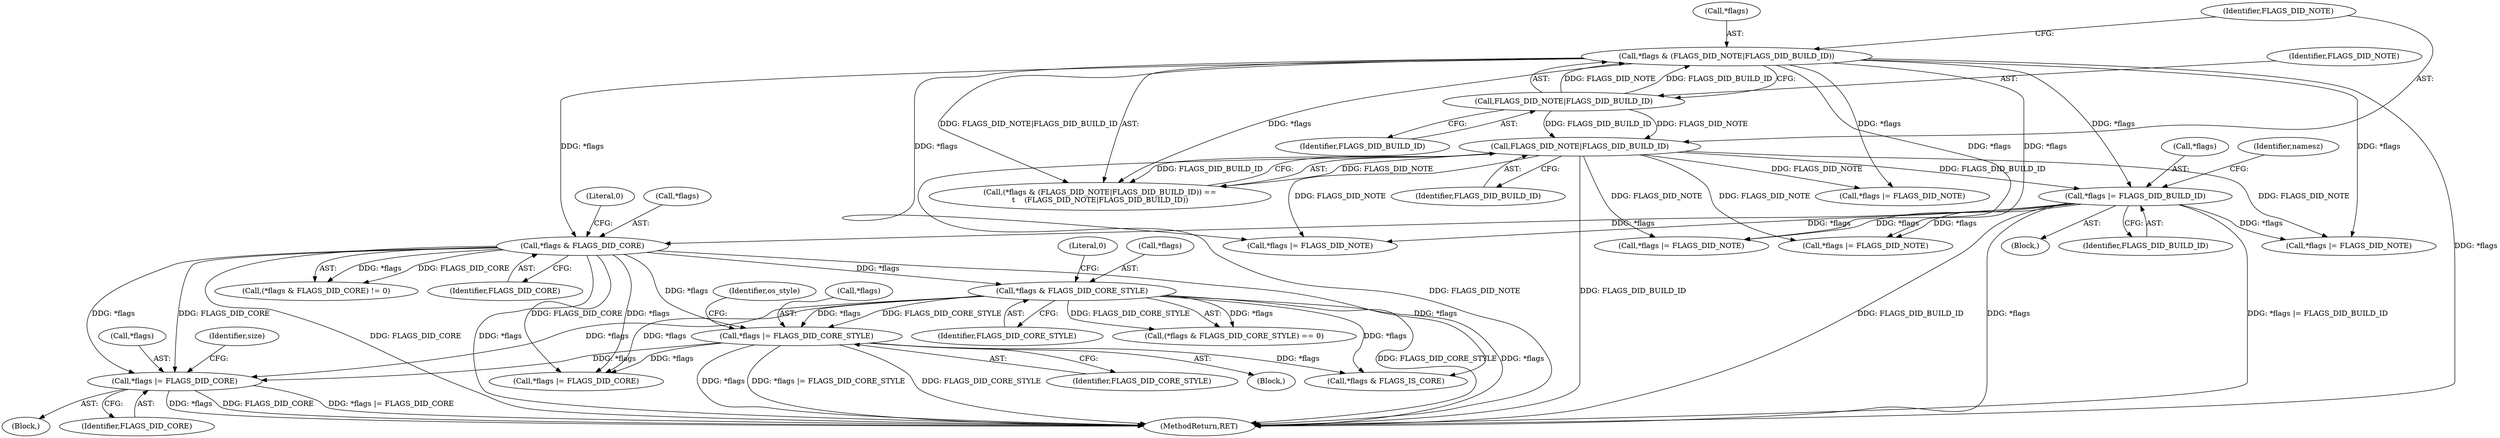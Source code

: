 digraph "0_file_b4c01141e5367f247b84dcaf6aefbb4e741842b8@pointer" {
"1001026" [label="(Call,*flags |= FLAGS_DID_CORE)"];
"1000940" [label="(Call,*flags & FLAGS_DID_CORE)"];
"1000252" [label="(Call,*flags & (FLAGS_DID_NOTE|FLAGS_DID_BUILD_ID))"];
"1000255" [label="(Call,FLAGS_DID_NOTE|FLAGS_DID_BUILD_ID)"];
"1000518" [label="(Call,*flags |= FLAGS_DID_BUILD_ID)"];
"1000258" [label="(Call,FLAGS_DID_NOTE|FLAGS_DID_BUILD_ID)"];
"1000972" [label="(Call,*flags |= FLAGS_DID_CORE_STYLE)"];
"1000954" [label="(Call,*flags & FLAGS_DID_CORE_STYLE)"];
"1000525" [label="(Identifier,namesz)"];
"1000984" [label="(Block,)"];
"1001039" [label="(Call,*flags & FLAGS_IS_CORE)"];
"1000954" [label="(Call,*flags & FLAGS_DID_CORE_STYLE)"];
"1000437" [label="(Call,*flags |= FLAGS_DID_NOTE)"];
"1000251" [label="(Call,(*flags & (FLAGS_DID_NOTE|FLAGS_DID_BUILD_ID)) ==\n\t    (FLAGS_DID_NOTE|FLAGS_DID_BUILD_ID))"];
"1000958" [label="(Literal,0)"];
"1000959" [label="(Block,)"];
"1000857" [label="(Call,*flags |= FLAGS_DID_NOTE)"];
"1000521" [label="(Identifier,FLAGS_DID_BUILD_ID)"];
"1000973" [label="(Call,*flags)"];
"1000518" [label="(Call,*flags |= FLAGS_DID_BUILD_ID)"];
"1000939" [label="(Call,(*flags & FLAGS_DID_CORE) != 0)"];
"1001237" [label="(MethodReturn,RET)"];
"1000253" [label="(Call,*flags)"];
"1000260" [label="(Identifier,FLAGS_DID_BUILD_ID)"];
"1001029" [label="(Identifier,FLAGS_DID_CORE)"];
"1000975" [label="(Identifier,FLAGS_DID_CORE_STYLE)"];
"1000256" [label="(Identifier,FLAGS_DID_NOTE)"];
"1000258" [label="(Call,FLAGS_DID_NOTE|FLAGS_DID_BUILD_ID)"];
"1001026" [label="(Call,*flags |= FLAGS_DID_CORE)"];
"1000943" [label="(Identifier,FLAGS_DID_CORE)"];
"1000972" [label="(Call,*flags |= FLAGS_DID_CORE_STYLE)"];
"1000781" [label="(Call,*flags |= FLAGS_DID_NOTE)"];
"1000649" [label="(Call,*flags |= FLAGS_DID_NOTE)"];
"1001027" [label="(Call,*flags)"];
"1000519" [label="(Call,*flags)"];
"1000940" [label="(Call,*flags & FLAGS_DID_CORE)"];
"1001031" [label="(Identifier,size)"];
"1000953" [label="(Call,(*flags & FLAGS_DID_CORE_STYLE) == 0)"];
"1000955" [label="(Call,*flags)"];
"1000257" [label="(Identifier,FLAGS_DID_BUILD_ID)"];
"1000977" [label="(Identifier,os_style)"];
"1000941" [label="(Call,*flags)"];
"1000742" [label="(Call,*flags |= FLAGS_DID_NOTE)"];
"1000470" [label="(Block,)"];
"1000957" [label="(Identifier,FLAGS_DID_CORE_STYLE)"];
"1000259" [label="(Identifier,FLAGS_DID_NOTE)"];
"1000944" [label="(Literal,0)"];
"1000252" [label="(Call,*flags & (FLAGS_DID_NOTE|FLAGS_DID_BUILD_ID))"];
"1001227" [label="(Call,*flags |= FLAGS_DID_CORE)"];
"1000255" [label="(Call,FLAGS_DID_NOTE|FLAGS_DID_BUILD_ID)"];
"1001026" -> "1000984"  [label="AST: "];
"1001026" -> "1001029"  [label="CFG: "];
"1001027" -> "1001026"  [label="AST: "];
"1001029" -> "1001026"  [label="AST: "];
"1001031" -> "1001026"  [label="CFG: "];
"1001026" -> "1001237"  [label="DDG: *flags |= FLAGS_DID_CORE"];
"1001026" -> "1001237"  [label="DDG: *flags"];
"1001026" -> "1001237"  [label="DDG: FLAGS_DID_CORE"];
"1000940" -> "1001026"  [label="DDG: *flags"];
"1000940" -> "1001026"  [label="DDG: FLAGS_DID_CORE"];
"1000972" -> "1001026"  [label="DDG: *flags"];
"1000954" -> "1001026"  [label="DDG: *flags"];
"1000940" -> "1000939"  [label="AST: "];
"1000940" -> "1000943"  [label="CFG: "];
"1000941" -> "1000940"  [label="AST: "];
"1000943" -> "1000940"  [label="AST: "];
"1000944" -> "1000940"  [label="CFG: "];
"1000940" -> "1001237"  [label="DDG: *flags"];
"1000940" -> "1001237"  [label="DDG: FLAGS_DID_CORE"];
"1000940" -> "1000939"  [label="DDG: *flags"];
"1000940" -> "1000939"  [label="DDG: FLAGS_DID_CORE"];
"1000252" -> "1000940"  [label="DDG: *flags"];
"1000518" -> "1000940"  [label="DDG: *flags"];
"1000940" -> "1000954"  [label="DDG: *flags"];
"1000940" -> "1000972"  [label="DDG: *flags"];
"1000940" -> "1001039"  [label="DDG: *flags"];
"1000940" -> "1001227"  [label="DDG: *flags"];
"1000940" -> "1001227"  [label="DDG: FLAGS_DID_CORE"];
"1000252" -> "1000251"  [label="AST: "];
"1000252" -> "1000255"  [label="CFG: "];
"1000253" -> "1000252"  [label="AST: "];
"1000255" -> "1000252"  [label="AST: "];
"1000259" -> "1000252"  [label="CFG: "];
"1000252" -> "1001237"  [label="DDG: *flags"];
"1000252" -> "1000251"  [label="DDG: *flags"];
"1000252" -> "1000251"  [label="DDG: FLAGS_DID_NOTE|FLAGS_DID_BUILD_ID"];
"1000255" -> "1000252"  [label="DDG: FLAGS_DID_NOTE"];
"1000255" -> "1000252"  [label="DDG: FLAGS_DID_BUILD_ID"];
"1000252" -> "1000437"  [label="DDG: *flags"];
"1000252" -> "1000518"  [label="DDG: *flags"];
"1000252" -> "1000649"  [label="DDG: *flags"];
"1000252" -> "1000742"  [label="DDG: *flags"];
"1000252" -> "1000781"  [label="DDG: *flags"];
"1000252" -> "1000857"  [label="DDG: *flags"];
"1000255" -> "1000257"  [label="CFG: "];
"1000256" -> "1000255"  [label="AST: "];
"1000257" -> "1000255"  [label="AST: "];
"1000255" -> "1000258"  [label="DDG: FLAGS_DID_NOTE"];
"1000255" -> "1000258"  [label="DDG: FLAGS_DID_BUILD_ID"];
"1000518" -> "1000470"  [label="AST: "];
"1000518" -> "1000521"  [label="CFG: "];
"1000519" -> "1000518"  [label="AST: "];
"1000521" -> "1000518"  [label="AST: "];
"1000525" -> "1000518"  [label="CFG: "];
"1000518" -> "1001237"  [label="DDG: *flags"];
"1000518" -> "1001237"  [label="DDG: *flags |= FLAGS_DID_BUILD_ID"];
"1000518" -> "1001237"  [label="DDG: FLAGS_DID_BUILD_ID"];
"1000258" -> "1000518"  [label="DDG: FLAGS_DID_BUILD_ID"];
"1000518" -> "1000649"  [label="DDG: *flags"];
"1000518" -> "1000742"  [label="DDG: *flags"];
"1000518" -> "1000781"  [label="DDG: *flags"];
"1000518" -> "1000857"  [label="DDG: *flags"];
"1000258" -> "1000251"  [label="AST: "];
"1000258" -> "1000260"  [label="CFG: "];
"1000259" -> "1000258"  [label="AST: "];
"1000260" -> "1000258"  [label="AST: "];
"1000251" -> "1000258"  [label="CFG: "];
"1000258" -> "1001237"  [label="DDG: FLAGS_DID_NOTE"];
"1000258" -> "1001237"  [label="DDG: FLAGS_DID_BUILD_ID"];
"1000258" -> "1000251"  [label="DDG: FLAGS_DID_NOTE"];
"1000258" -> "1000251"  [label="DDG: FLAGS_DID_BUILD_ID"];
"1000258" -> "1000437"  [label="DDG: FLAGS_DID_NOTE"];
"1000258" -> "1000649"  [label="DDG: FLAGS_DID_NOTE"];
"1000258" -> "1000742"  [label="DDG: FLAGS_DID_NOTE"];
"1000258" -> "1000781"  [label="DDG: FLAGS_DID_NOTE"];
"1000258" -> "1000857"  [label="DDG: FLAGS_DID_NOTE"];
"1000972" -> "1000959"  [label="AST: "];
"1000972" -> "1000975"  [label="CFG: "];
"1000973" -> "1000972"  [label="AST: "];
"1000975" -> "1000972"  [label="AST: "];
"1000977" -> "1000972"  [label="CFG: "];
"1000972" -> "1001237"  [label="DDG: *flags |= FLAGS_DID_CORE_STYLE"];
"1000972" -> "1001237"  [label="DDG: FLAGS_DID_CORE_STYLE"];
"1000972" -> "1001237"  [label="DDG: *flags"];
"1000954" -> "1000972"  [label="DDG: *flags"];
"1000954" -> "1000972"  [label="DDG: FLAGS_DID_CORE_STYLE"];
"1000972" -> "1001039"  [label="DDG: *flags"];
"1000972" -> "1001227"  [label="DDG: *flags"];
"1000954" -> "1000953"  [label="AST: "];
"1000954" -> "1000957"  [label="CFG: "];
"1000955" -> "1000954"  [label="AST: "];
"1000957" -> "1000954"  [label="AST: "];
"1000958" -> "1000954"  [label="CFG: "];
"1000954" -> "1001237"  [label="DDG: FLAGS_DID_CORE_STYLE"];
"1000954" -> "1001237"  [label="DDG: *flags"];
"1000954" -> "1000953"  [label="DDG: *flags"];
"1000954" -> "1000953"  [label="DDG: FLAGS_DID_CORE_STYLE"];
"1000954" -> "1001039"  [label="DDG: *flags"];
"1000954" -> "1001227"  [label="DDG: *flags"];
}
